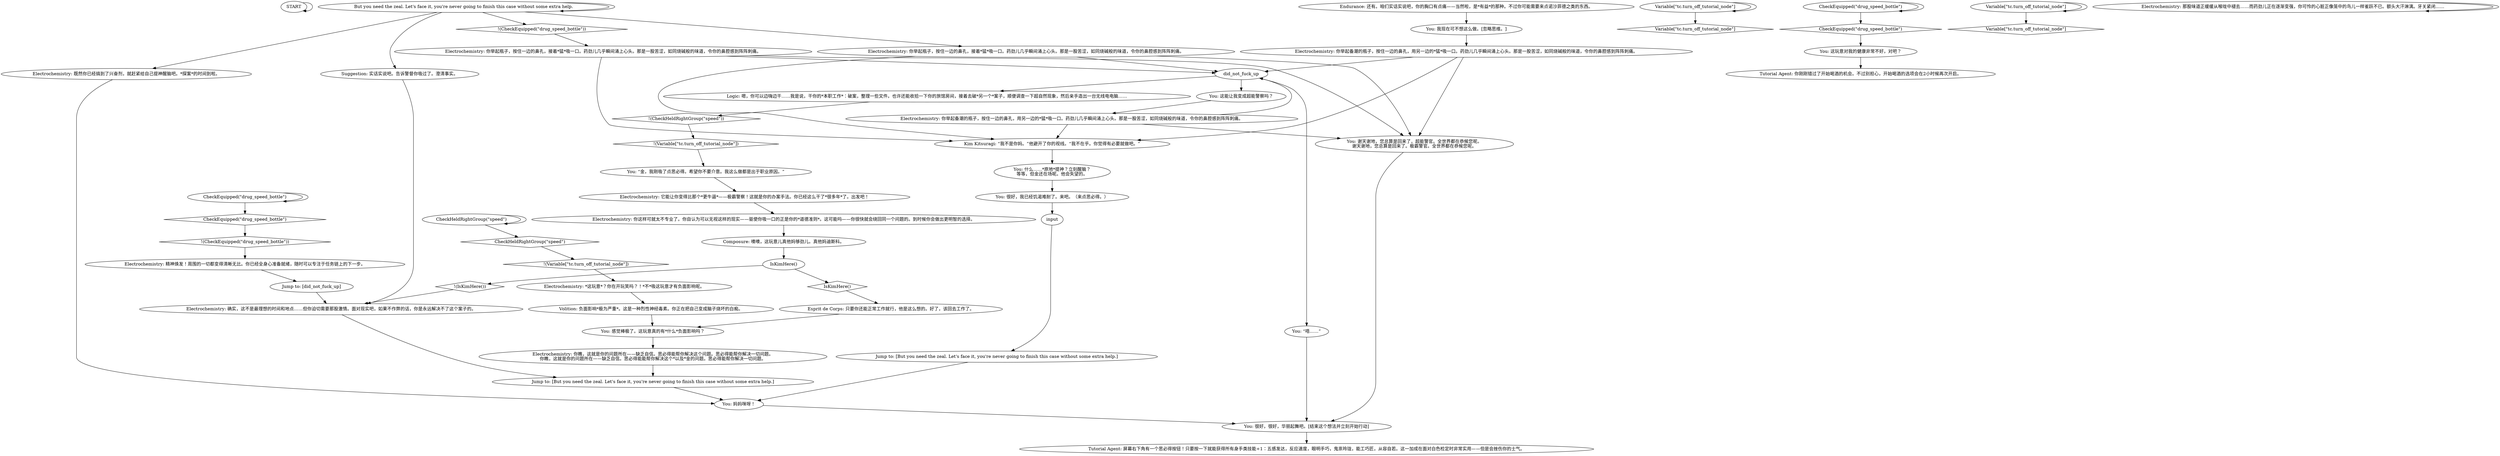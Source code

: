 # INITIATION / SPEED HABIT
# A thought for becoming a speed addict.
# ==================================================
digraph G {
	  0 [label="START"];
	  1 [label="input"];
	  2 [label="CheckHeldRightGroup(\"speed\")"];
	  3 [label="CheckHeldRightGroup(\"speed\")", shape=diamond];
	  4 [label="!(CheckHeldRightGroup(\"speed\"))", shape=diamond];
	  5 [label="Composure: 噢噢，这玩意儿真他妈够劲儿。真他妈迪斯科。"];
	  6 [label="Variable[\"tc.turn_off_tutorial_node\"]"];
	  7 [label="Variable[\"tc.turn_off_tutorial_node\"]", shape=diamond];
	  8 [label="!(Variable[\"tc.turn_off_tutorial_node\"])", shape=diamond];
	  9 [label="CheckEquipped(\"drug_speed_bottle\")"];
	  10 [label="CheckEquipped(\"drug_speed_bottle\")", shape=diamond];
	  11 [label="!(CheckEquipped(\"drug_speed_bottle\"))", shape=diamond];
	  12 [label="Electrochemistry: 你举起瓶子，按住一边的鼻孔，接着*猛*吸一口。药劲儿几乎瞬间涌上心头。那是一股苦涩，如同烧碱般的味道，令你的鼻腔感到阵阵刺痛。"];
	  13 [label="You: 很好，我已经饥渴难耐了。来吧。（来点思必得。）"];
	  14 [label="Electrochemistry: 你瞧，这就是你的问题所在——缺乏自信。思必得能帮你解决这个问题。思必得能帮你解决一切问题。\n你瞧，这就是你的问题所在——缺乏自信。思必得能能帮你解决这个*以及*金的问题。思必得能帮你解决一切问题。"];
	  15 [label="Electrochemistry: *这玩意*？你在开玩笑吗？！*不*吸这玩意才有负面影响呢。"];
	  16 [label="Tutorial Agent: 屏幕右下角有一个思必得按钮！只要按一下就能获得所有身手类技能+1：五感发达，反应速度，眼明手巧，鬼祟玲珑，能工巧匠，从容自若。这一加成在面对白色检定时非常实用——但是会挫伤你的士气。"];
	  17 [label="Electrochemistry: 精神焕发！周围的一切都变得清晰无比。你已经全身心准备就绪，随时可以专注于任务链上的下一步。"];
	  18 [label="Electrochemistry: 你举起备潮的瓶子，按住一边的鼻孔，用另一边的*猛*吸一口。药劲儿几乎瞬间涌上心头。那是一股苦涩，如同烧碱般的味道，令你的鼻腔感到阵阵刺痛。"];
	  19 [label="Electrochemistry: 它能让你变得比那个*更牛逼*——极霸警察！这就是你的办案手法。你已经这么干了*很多年*了。出发吧！"];
	  20 [label="Kim Kitsuragi: “我不是你妈。”他避开了你的视线。“我不在乎。你觉得有必要就做吧。”"];
	  21 [label="You: 妈妈咪呀！"];
	  22 [label="But you need the zeal. Let's face it, you're never going to finish this case without some extra help."];
	  23 [label="You: 这玩意对我的健康非常不好，对吧？"];
	  24 [label="Electrochemistry: 你举起瓶子，按住一边的鼻孔，接着*猛*吸一口。药劲儿几乎瞬间涌上心头。那是一股苦涩，如同烧碱般的味道，令你的鼻腔感到阵阵刺痛。"];
	  25 [label="Electrochemistry: 你举起备潮的瓶子，按住一边的鼻孔，用另一边的*猛*吸一口。药劲儿几乎瞬间涌上心头。那是一股苦涩，如同烧碱般的味道，令你的鼻腔感到阵阵刺痛。"];
	  26 [label="Electrochemistry: 你这样可就太不专业了。你自认为可以无视这样的现实——驱使你吸一口的正是你的*道德准则*。这可能吗——你很快就会绕回同一个问题的。到时候你会做出更明智的选择。"];
	  27 [label="Jump to: [But you need the zeal. Let's face it, you're never going to finish this case without some extra help.]"];
	  28 [label="Electrochemistry: 既然你已经搞到了兴奋剂，就赶紧给自己提神醒脑吧。*探案*的时间到啦。"];
	  29 [label="You: 这能让我变成超能警察吗？"];
	  30 [label="You: “金，我刚吸了点思必得。希望你不要介意。我这么做都是出于职业原因。”"];
	  31 [label="Tutorial Agent: 你刚刚错过了开始喝酒的机会。不过别担心，开始喝酒的选项会在2小时候再次开启。"];
	  32 [label="Electrochemistry: 确实，这不是最理想的时间和地点……但你迫切需要那股激情。面对现实吧，如果不作弊的话，你是永远解决不了这个案子的。"];
	  33 [label="did_not_fuck_up"];
	  34 [label="You: “唔……”"];
	  35 [label="You: 感觉棒极了。这玩意真的有*什么*负面影响吗？"];
	  36 [label="Jump to: [did_not_fuck_up]"];
	  37 [label="Variable[\"tc.turn_off_tutorial_node\"]"];
	  38 [label="Variable[\"tc.turn_off_tutorial_node\"]", shape=diamond];
	  39 [label="!(Variable[\"tc.turn_off_tutorial_node\"])", shape=diamond];
	  40 [label="CheckEquipped(\"drug_speed_bottle\")"];
	  41 [label="CheckEquipped(\"drug_speed_bottle\")", shape=diamond];
	  42 [label="!(CheckEquipped(\"drug_speed_bottle\"))", shape=diamond];
	  43 [label="You: 什么……*原地*提神？立刻醒脑？\n等等，但金还在场呢。他会失望的。"];
	  44 [label="Esprit de Corps: 只要你还能正常工作就行，他是这么想的。好了，该回去工作了。"];
	  45 [label="Suggestion: 实话实说吧。告诉警督你吸过了。澄清事实。"];
	  46 [label="You: 我现在可不想这么做。[忽略思维。]"];
	  47 [label="Logic: 嗯，你可以边嗨边干……我是说，干你的*本职工作*：破案，整理一些文件。也许还能收拾一下你的旅馆房间，接着去破*另一个*案子，顺便调查一下超自然现象，然后亲手造出一台无线电电脑……"];
	  48 [label="You: 很好，很好，华丽起舞吧。[结束这个想法并立刻开始行动]"];
	  49 [label="Electrochemistry: 那股味道正缓缓从喉咙中褪去……而药劲儿正在逐渐变强，你可怜的心脏正像笼中的鸟儿一样雀跃不已。额头大汗淋漓。牙关紧闭……"];
	  50 [label="Endurance: 还有。咱们实话实说吧，你的胸口有点痛——当然啦，是*有益*的那种。不过你可能需要来点诺沙菲德之类的东西。"];
	  51 [label="Volition: 负面影响*极为严重*。这是一种烈性神经毒素。你正在把自己变成脑子烧坏的白痴。"];
	  52 [label="Jump to: [But you need the zeal. Let's face it, you're never going to finish this case without some extra help.]"];
	  53 [label="IsKimHere()"];
	  54 [label="IsKimHere()", shape=diamond];
	  55 [label="!(IsKimHere())", shape=diamond];
	  56 [label="You: 谢天谢地，您总算是回来了，超能警官。全世界都在恭候您呢。\n谢天谢地，您总算是回来了。极霸警官。全世界都在恭候您呢。"];
	  0 -> 0
	  1 -> 27
	  2 -> 2
	  2 -> 3
	  3 -> 39
	  4 -> 8
	  5 -> 53
	  6 -> 6
	  6 -> 7
	  8 -> 30
	  9 -> 9
	  9 -> 10
	  10 -> 11
	  11 -> 17
	  12 -> 56
	  12 -> 33
	  12 -> 20
	  13 -> 1
	  14 -> 52
	  15 -> 51
	  17 -> 36
	  18 -> 56
	  18 -> 33
	  18 -> 20
	  19 -> 26
	  20 -> 43
	  21 -> 48
	  22 -> 42
	  22 -> 12
	  22 -> 45
	  22 -> 22
	  22 -> 28
	  23 -> 31
	  24 -> 56
	  24 -> 33
	  24 -> 20
	  25 -> 56
	  25 -> 33
	  25 -> 20
	  26 -> 5
	  27 -> 21
	  28 -> 21
	  29 -> 18
	  30 -> 19
	  32 -> 52
	  33 -> 34
	  33 -> 29
	  33 -> 47
	  34 -> 48
	  35 -> 14
	  36 -> 32
	  37 -> 37
	  37 -> 38
	  39 -> 15
	  40 -> 40
	  40 -> 41
	  41 -> 23
	  42 -> 24
	  43 -> 13
	  44 -> 35
	  45 -> 32
	  46 -> 25
	  47 -> 4
	  48 -> 16
	  49 -> 49
	  50 -> 46
	  51 -> 35
	  52 -> 21
	  53 -> 54
	  53 -> 55
	  54 -> 44
	  55 -> 32
	  56 -> 48
}

